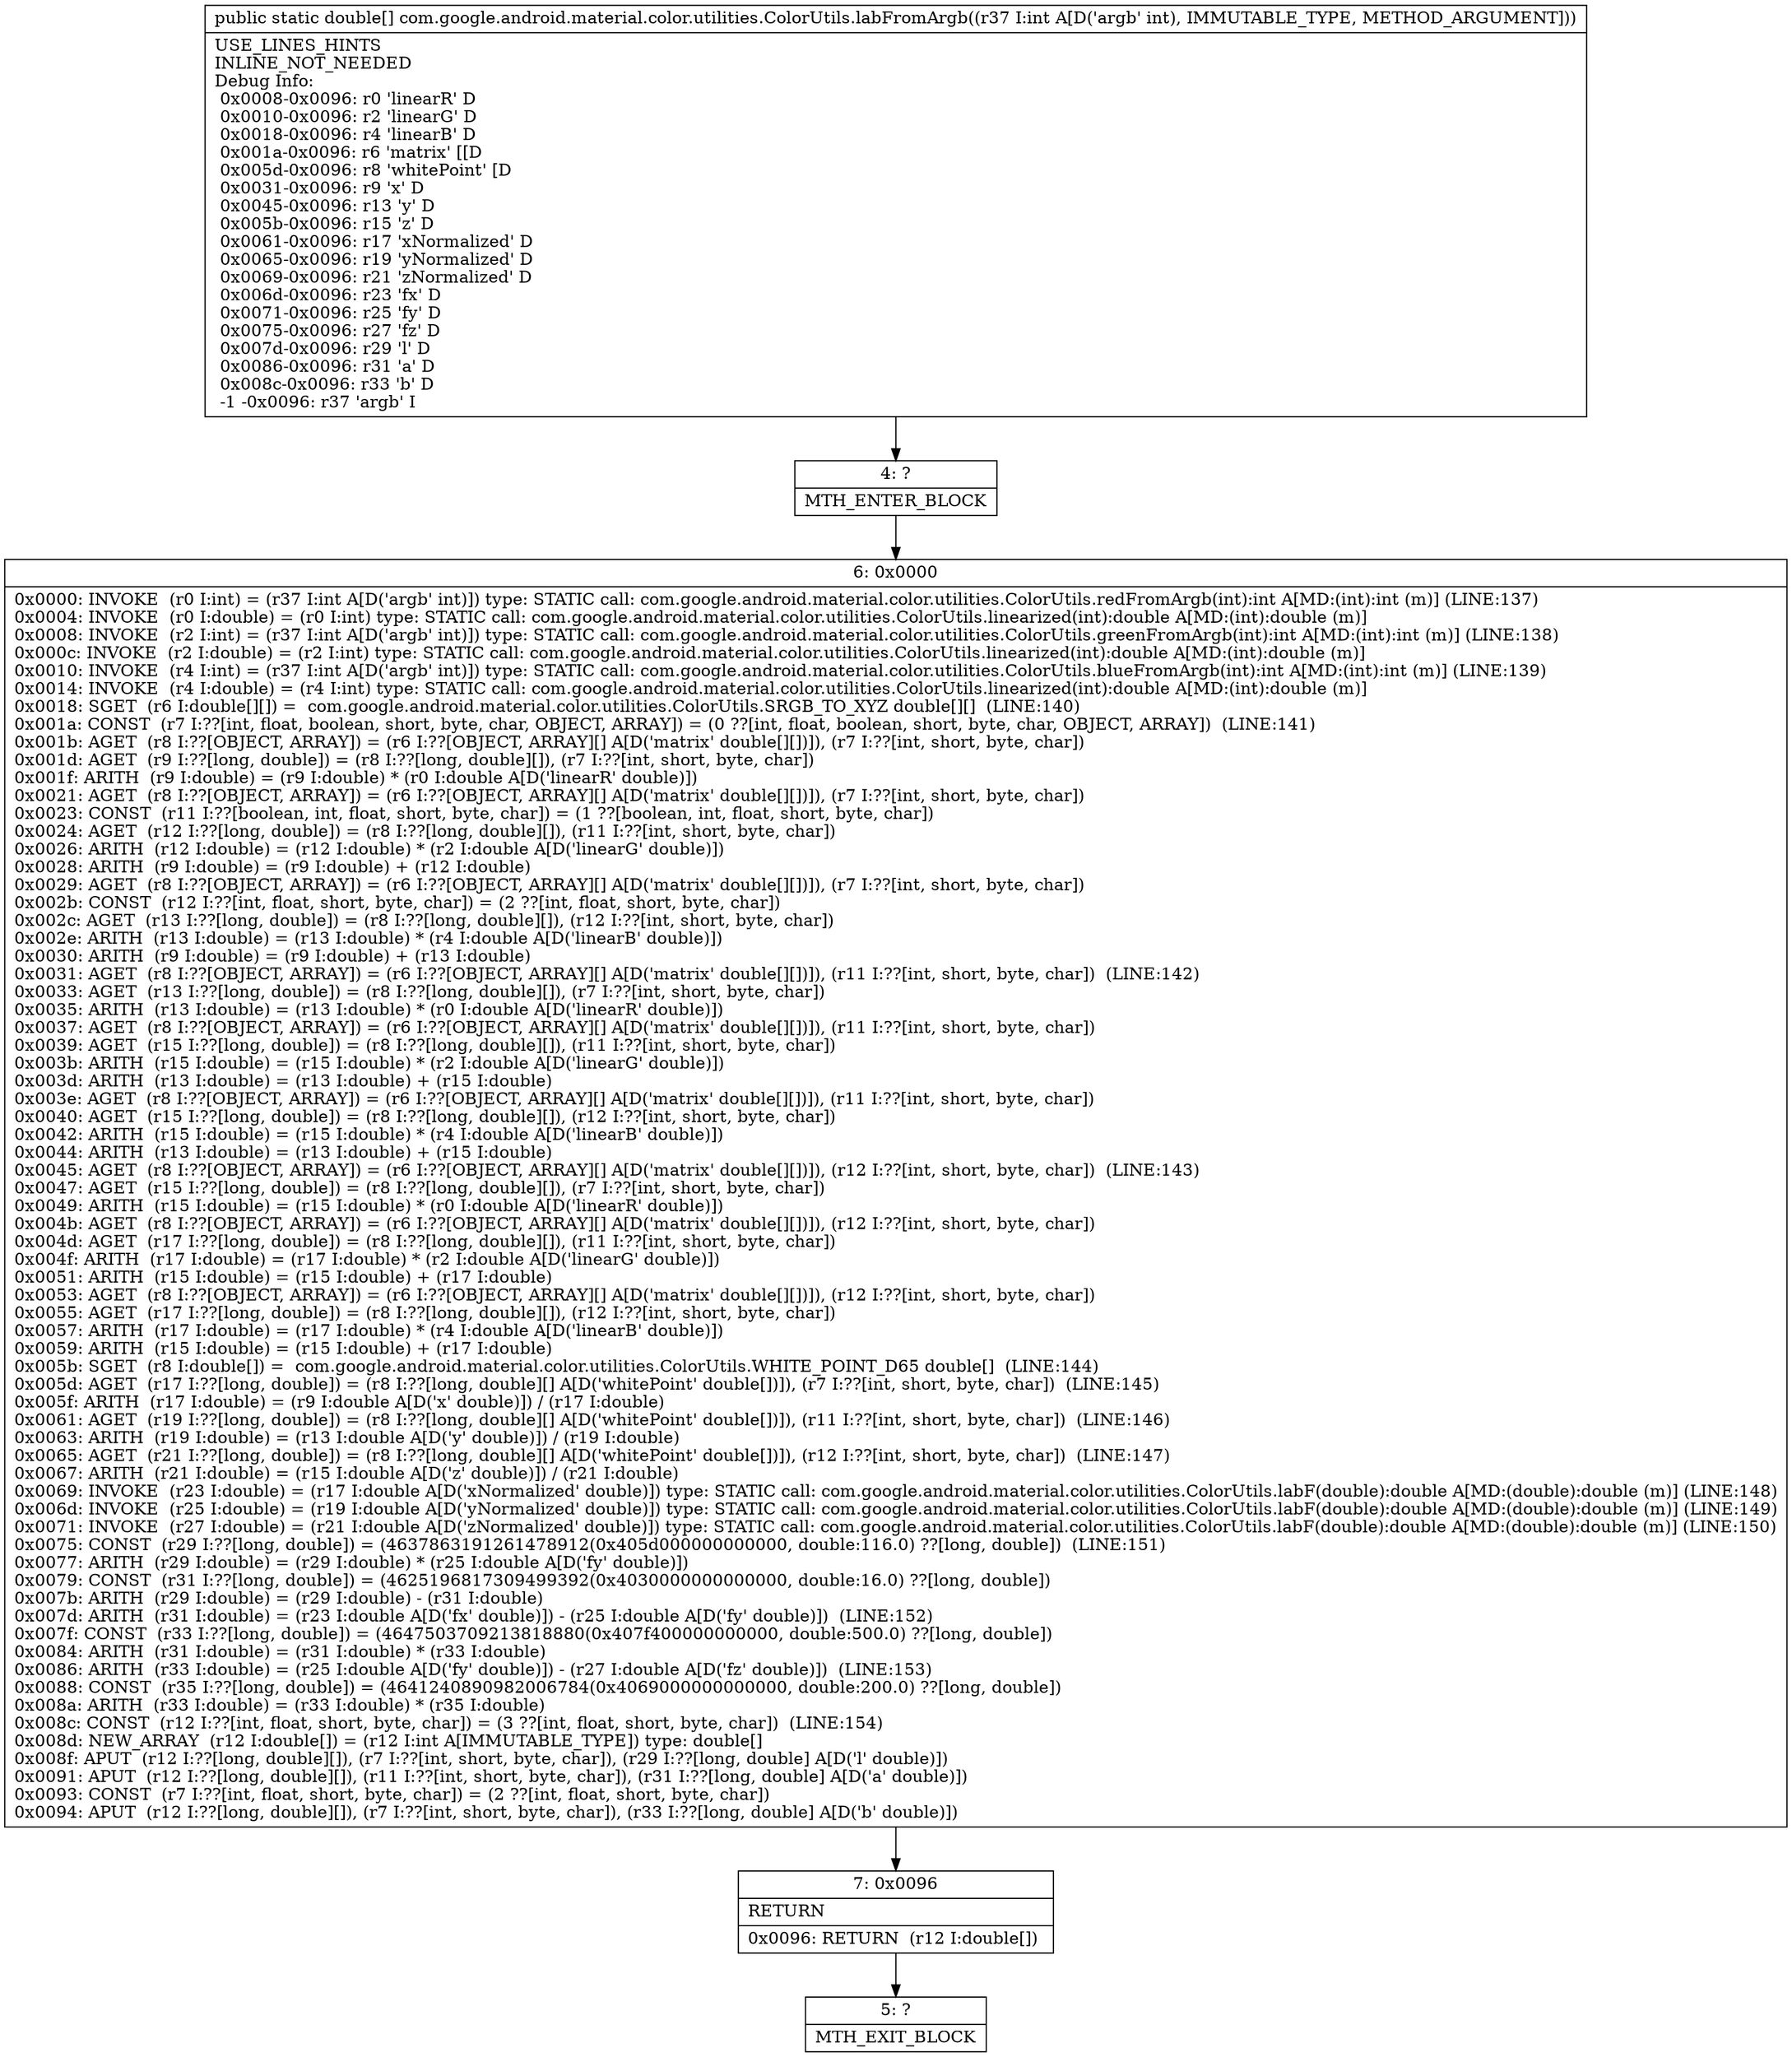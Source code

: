 digraph "CFG forcom.google.android.material.color.utilities.ColorUtils.labFromArgb(I)[D" {
Node_4 [shape=record,label="{4\:\ ?|MTH_ENTER_BLOCK\l}"];
Node_6 [shape=record,label="{6\:\ 0x0000|0x0000: INVOKE  (r0 I:int) = (r37 I:int A[D('argb' int)]) type: STATIC call: com.google.android.material.color.utilities.ColorUtils.redFromArgb(int):int A[MD:(int):int (m)] (LINE:137)\l0x0004: INVOKE  (r0 I:double) = (r0 I:int) type: STATIC call: com.google.android.material.color.utilities.ColorUtils.linearized(int):double A[MD:(int):double (m)]\l0x0008: INVOKE  (r2 I:int) = (r37 I:int A[D('argb' int)]) type: STATIC call: com.google.android.material.color.utilities.ColorUtils.greenFromArgb(int):int A[MD:(int):int (m)] (LINE:138)\l0x000c: INVOKE  (r2 I:double) = (r2 I:int) type: STATIC call: com.google.android.material.color.utilities.ColorUtils.linearized(int):double A[MD:(int):double (m)]\l0x0010: INVOKE  (r4 I:int) = (r37 I:int A[D('argb' int)]) type: STATIC call: com.google.android.material.color.utilities.ColorUtils.blueFromArgb(int):int A[MD:(int):int (m)] (LINE:139)\l0x0014: INVOKE  (r4 I:double) = (r4 I:int) type: STATIC call: com.google.android.material.color.utilities.ColorUtils.linearized(int):double A[MD:(int):double (m)]\l0x0018: SGET  (r6 I:double[][]) =  com.google.android.material.color.utilities.ColorUtils.SRGB_TO_XYZ double[][]  (LINE:140)\l0x001a: CONST  (r7 I:??[int, float, boolean, short, byte, char, OBJECT, ARRAY]) = (0 ??[int, float, boolean, short, byte, char, OBJECT, ARRAY])  (LINE:141)\l0x001b: AGET  (r8 I:??[OBJECT, ARRAY]) = (r6 I:??[OBJECT, ARRAY][] A[D('matrix' double[][])]), (r7 I:??[int, short, byte, char]) \l0x001d: AGET  (r9 I:??[long, double]) = (r8 I:??[long, double][]), (r7 I:??[int, short, byte, char]) \l0x001f: ARITH  (r9 I:double) = (r9 I:double) * (r0 I:double A[D('linearR' double)]) \l0x0021: AGET  (r8 I:??[OBJECT, ARRAY]) = (r6 I:??[OBJECT, ARRAY][] A[D('matrix' double[][])]), (r7 I:??[int, short, byte, char]) \l0x0023: CONST  (r11 I:??[boolean, int, float, short, byte, char]) = (1 ??[boolean, int, float, short, byte, char]) \l0x0024: AGET  (r12 I:??[long, double]) = (r8 I:??[long, double][]), (r11 I:??[int, short, byte, char]) \l0x0026: ARITH  (r12 I:double) = (r12 I:double) * (r2 I:double A[D('linearG' double)]) \l0x0028: ARITH  (r9 I:double) = (r9 I:double) + (r12 I:double) \l0x0029: AGET  (r8 I:??[OBJECT, ARRAY]) = (r6 I:??[OBJECT, ARRAY][] A[D('matrix' double[][])]), (r7 I:??[int, short, byte, char]) \l0x002b: CONST  (r12 I:??[int, float, short, byte, char]) = (2 ??[int, float, short, byte, char]) \l0x002c: AGET  (r13 I:??[long, double]) = (r8 I:??[long, double][]), (r12 I:??[int, short, byte, char]) \l0x002e: ARITH  (r13 I:double) = (r13 I:double) * (r4 I:double A[D('linearB' double)]) \l0x0030: ARITH  (r9 I:double) = (r9 I:double) + (r13 I:double) \l0x0031: AGET  (r8 I:??[OBJECT, ARRAY]) = (r6 I:??[OBJECT, ARRAY][] A[D('matrix' double[][])]), (r11 I:??[int, short, byte, char])  (LINE:142)\l0x0033: AGET  (r13 I:??[long, double]) = (r8 I:??[long, double][]), (r7 I:??[int, short, byte, char]) \l0x0035: ARITH  (r13 I:double) = (r13 I:double) * (r0 I:double A[D('linearR' double)]) \l0x0037: AGET  (r8 I:??[OBJECT, ARRAY]) = (r6 I:??[OBJECT, ARRAY][] A[D('matrix' double[][])]), (r11 I:??[int, short, byte, char]) \l0x0039: AGET  (r15 I:??[long, double]) = (r8 I:??[long, double][]), (r11 I:??[int, short, byte, char]) \l0x003b: ARITH  (r15 I:double) = (r15 I:double) * (r2 I:double A[D('linearG' double)]) \l0x003d: ARITH  (r13 I:double) = (r13 I:double) + (r15 I:double) \l0x003e: AGET  (r8 I:??[OBJECT, ARRAY]) = (r6 I:??[OBJECT, ARRAY][] A[D('matrix' double[][])]), (r11 I:??[int, short, byte, char]) \l0x0040: AGET  (r15 I:??[long, double]) = (r8 I:??[long, double][]), (r12 I:??[int, short, byte, char]) \l0x0042: ARITH  (r15 I:double) = (r15 I:double) * (r4 I:double A[D('linearB' double)]) \l0x0044: ARITH  (r13 I:double) = (r13 I:double) + (r15 I:double) \l0x0045: AGET  (r8 I:??[OBJECT, ARRAY]) = (r6 I:??[OBJECT, ARRAY][] A[D('matrix' double[][])]), (r12 I:??[int, short, byte, char])  (LINE:143)\l0x0047: AGET  (r15 I:??[long, double]) = (r8 I:??[long, double][]), (r7 I:??[int, short, byte, char]) \l0x0049: ARITH  (r15 I:double) = (r15 I:double) * (r0 I:double A[D('linearR' double)]) \l0x004b: AGET  (r8 I:??[OBJECT, ARRAY]) = (r6 I:??[OBJECT, ARRAY][] A[D('matrix' double[][])]), (r12 I:??[int, short, byte, char]) \l0x004d: AGET  (r17 I:??[long, double]) = (r8 I:??[long, double][]), (r11 I:??[int, short, byte, char]) \l0x004f: ARITH  (r17 I:double) = (r17 I:double) * (r2 I:double A[D('linearG' double)]) \l0x0051: ARITH  (r15 I:double) = (r15 I:double) + (r17 I:double) \l0x0053: AGET  (r8 I:??[OBJECT, ARRAY]) = (r6 I:??[OBJECT, ARRAY][] A[D('matrix' double[][])]), (r12 I:??[int, short, byte, char]) \l0x0055: AGET  (r17 I:??[long, double]) = (r8 I:??[long, double][]), (r12 I:??[int, short, byte, char]) \l0x0057: ARITH  (r17 I:double) = (r17 I:double) * (r4 I:double A[D('linearB' double)]) \l0x0059: ARITH  (r15 I:double) = (r15 I:double) + (r17 I:double) \l0x005b: SGET  (r8 I:double[]) =  com.google.android.material.color.utilities.ColorUtils.WHITE_POINT_D65 double[]  (LINE:144)\l0x005d: AGET  (r17 I:??[long, double]) = (r8 I:??[long, double][] A[D('whitePoint' double[])]), (r7 I:??[int, short, byte, char])  (LINE:145)\l0x005f: ARITH  (r17 I:double) = (r9 I:double A[D('x' double)]) \/ (r17 I:double) \l0x0061: AGET  (r19 I:??[long, double]) = (r8 I:??[long, double][] A[D('whitePoint' double[])]), (r11 I:??[int, short, byte, char])  (LINE:146)\l0x0063: ARITH  (r19 I:double) = (r13 I:double A[D('y' double)]) \/ (r19 I:double) \l0x0065: AGET  (r21 I:??[long, double]) = (r8 I:??[long, double][] A[D('whitePoint' double[])]), (r12 I:??[int, short, byte, char])  (LINE:147)\l0x0067: ARITH  (r21 I:double) = (r15 I:double A[D('z' double)]) \/ (r21 I:double) \l0x0069: INVOKE  (r23 I:double) = (r17 I:double A[D('xNormalized' double)]) type: STATIC call: com.google.android.material.color.utilities.ColorUtils.labF(double):double A[MD:(double):double (m)] (LINE:148)\l0x006d: INVOKE  (r25 I:double) = (r19 I:double A[D('yNormalized' double)]) type: STATIC call: com.google.android.material.color.utilities.ColorUtils.labF(double):double A[MD:(double):double (m)] (LINE:149)\l0x0071: INVOKE  (r27 I:double) = (r21 I:double A[D('zNormalized' double)]) type: STATIC call: com.google.android.material.color.utilities.ColorUtils.labF(double):double A[MD:(double):double (m)] (LINE:150)\l0x0075: CONST  (r29 I:??[long, double]) = (4637863191261478912(0x405d000000000000, double:116.0) ??[long, double])  (LINE:151)\l0x0077: ARITH  (r29 I:double) = (r29 I:double) * (r25 I:double A[D('fy' double)]) \l0x0079: CONST  (r31 I:??[long, double]) = (4625196817309499392(0x4030000000000000, double:16.0) ??[long, double]) \l0x007b: ARITH  (r29 I:double) = (r29 I:double) \- (r31 I:double) \l0x007d: ARITH  (r31 I:double) = (r23 I:double A[D('fx' double)]) \- (r25 I:double A[D('fy' double)])  (LINE:152)\l0x007f: CONST  (r33 I:??[long, double]) = (4647503709213818880(0x407f400000000000, double:500.0) ??[long, double]) \l0x0084: ARITH  (r31 I:double) = (r31 I:double) * (r33 I:double) \l0x0086: ARITH  (r33 I:double) = (r25 I:double A[D('fy' double)]) \- (r27 I:double A[D('fz' double)])  (LINE:153)\l0x0088: CONST  (r35 I:??[long, double]) = (4641240890982006784(0x4069000000000000, double:200.0) ??[long, double]) \l0x008a: ARITH  (r33 I:double) = (r33 I:double) * (r35 I:double) \l0x008c: CONST  (r12 I:??[int, float, short, byte, char]) = (3 ??[int, float, short, byte, char])  (LINE:154)\l0x008d: NEW_ARRAY  (r12 I:double[]) = (r12 I:int A[IMMUTABLE_TYPE]) type: double[] \l0x008f: APUT  (r12 I:??[long, double][]), (r7 I:??[int, short, byte, char]), (r29 I:??[long, double] A[D('l' double)]) \l0x0091: APUT  (r12 I:??[long, double][]), (r11 I:??[int, short, byte, char]), (r31 I:??[long, double] A[D('a' double)]) \l0x0093: CONST  (r7 I:??[int, float, short, byte, char]) = (2 ??[int, float, short, byte, char]) \l0x0094: APUT  (r12 I:??[long, double][]), (r7 I:??[int, short, byte, char]), (r33 I:??[long, double] A[D('b' double)]) \l}"];
Node_7 [shape=record,label="{7\:\ 0x0096|RETURN\l|0x0096: RETURN  (r12 I:double[]) \l}"];
Node_5 [shape=record,label="{5\:\ ?|MTH_EXIT_BLOCK\l}"];
MethodNode[shape=record,label="{public static double[] com.google.android.material.color.utilities.ColorUtils.labFromArgb((r37 I:int A[D('argb' int), IMMUTABLE_TYPE, METHOD_ARGUMENT]))  | USE_LINES_HINTS\lINLINE_NOT_NEEDED\lDebug Info:\l  0x0008\-0x0096: r0 'linearR' D\l  0x0010\-0x0096: r2 'linearG' D\l  0x0018\-0x0096: r4 'linearB' D\l  0x001a\-0x0096: r6 'matrix' [[D\l  0x005d\-0x0096: r8 'whitePoint' [D\l  0x0031\-0x0096: r9 'x' D\l  0x0045\-0x0096: r13 'y' D\l  0x005b\-0x0096: r15 'z' D\l  0x0061\-0x0096: r17 'xNormalized' D\l  0x0065\-0x0096: r19 'yNormalized' D\l  0x0069\-0x0096: r21 'zNormalized' D\l  0x006d\-0x0096: r23 'fx' D\l  0x0071\-0x0096: r25 'fy' D\l  0x0075\-0x0096: r27 'fz' D\l  0x007d\-0x0096: r29 'l' D\l  0x0086\-0x0096: r31 'a' D\l  0x008c\-0x0096: r33 'b' D\l  \-1 \-0x0096: r37 'argb' I\l}"];
MethodNode -> Node_4;Node_4 -> Node_6;
Node_6 -> Node_7;
Node_7 -> Node_5;
}

